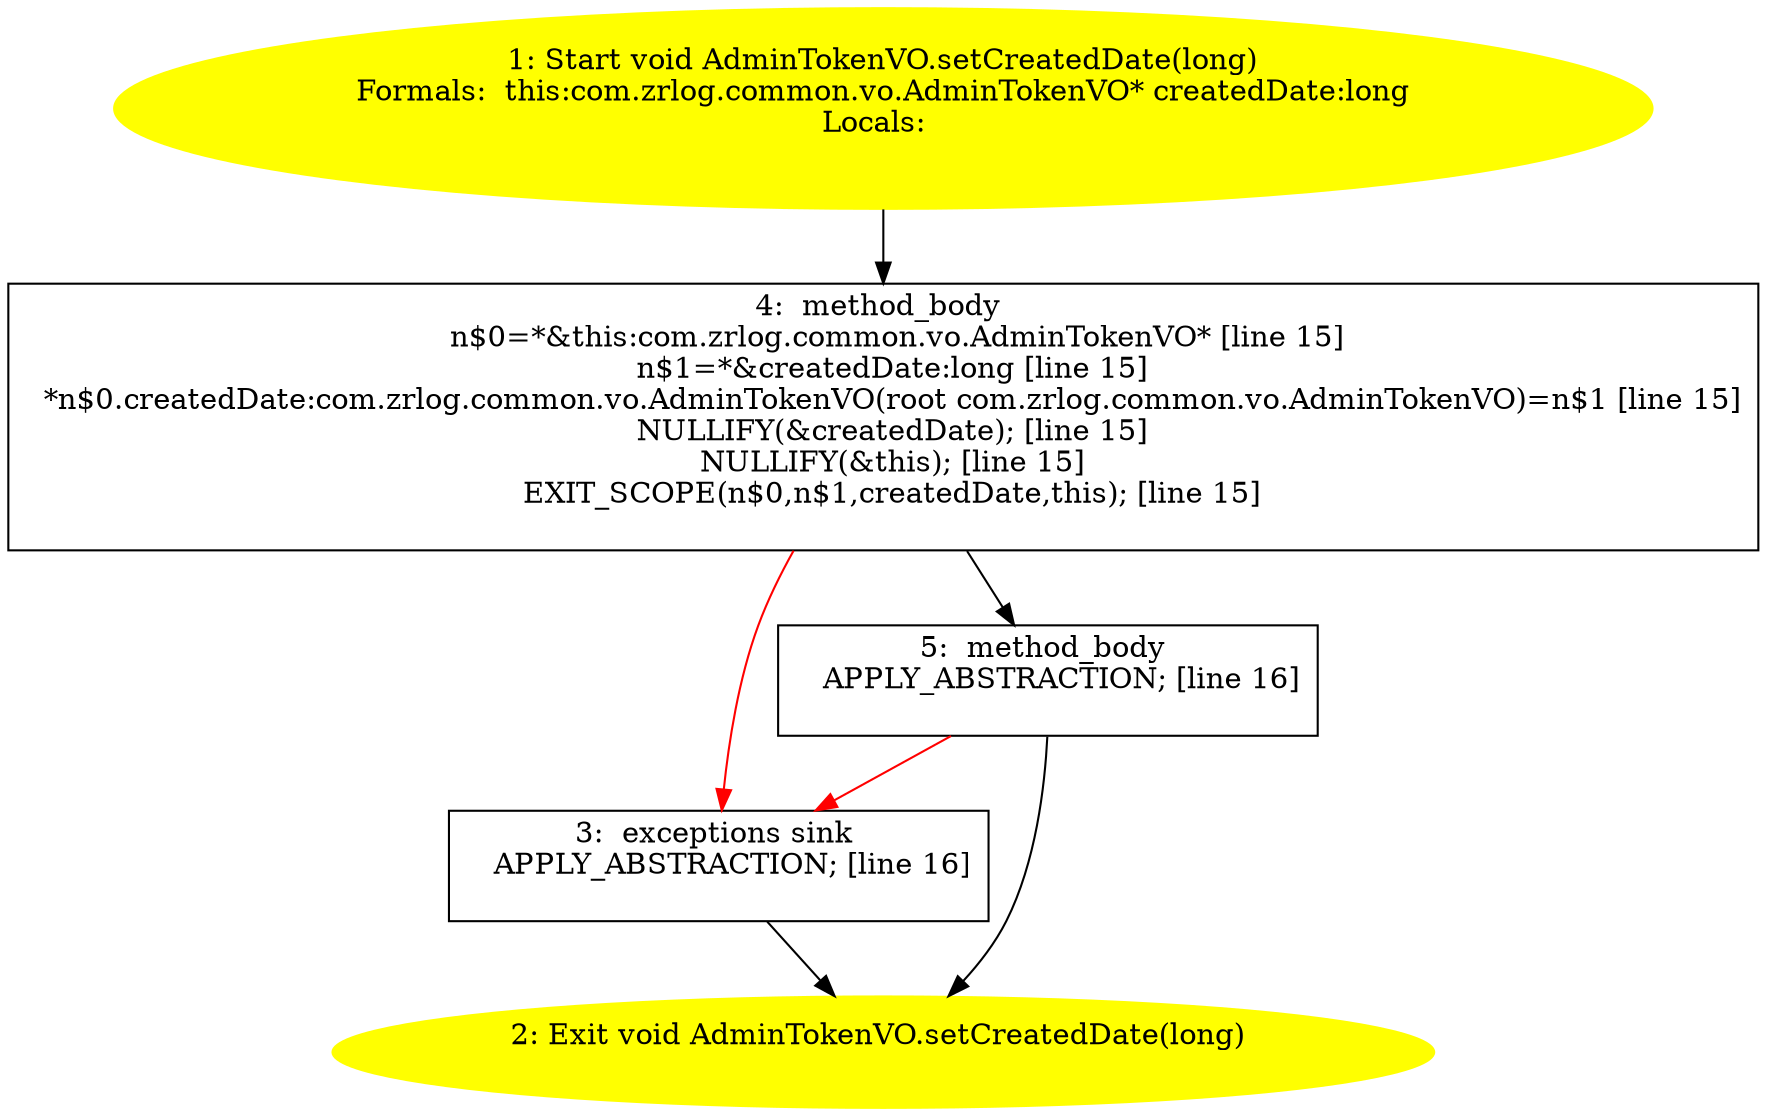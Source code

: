 /* @generated */
digraph cfg {
"com.zrlog.common.vo.AdminTokenVO.setCreatedDate(long):void.7d97a9b72a3e4efcb4f03ba5500ee48e_1" [label="1: Start void AdminTokenVO.setCreatedDate(long)\nFormals:  this:com.zrlog.common.vo.AdminTokenVO* createdDate:long\nLocals:  \n  " color=yellow style=filled]
	

	 "com.zrlog.common.vo.AdminTokenVO.setCreatedDate(long):void.7d97a9b72a3e4efcb4f03ba5500ee48e_1" -> "com.zrlog.common.vo.AdminTokenVO.setCreatedDate(long):void.7d97a9b72a3e4efcb4f03ba5500ee48e_4" ;
"com.zrlog.common.vo.AdminTokenVO.setCreatedDate(long):void.7d97a9b72a3e4efcb4f03ba5500ee48e_2" [label="2: Exit void AdminTokenVO.setCreatedDate(long) \n  " color=yellow style=filled]
	

"com.zrlog.common.vo.AdminTokenVO.setCreatedDate(long):void.7d97a9b72a3e4efcb4f03ba5500ee48e_3" [label="3:  exceptions sink \n   APPLY_ABSTRACTION; [line 16]\n " shape="box"]
	

	 "com.zrlog.common.vo.AdminTokenVO.setCreatedDate(long):void.7d97a9b72a3e4efcb4f03ba5500ee48e_3" -> "com.zrlog.common.vo.AdminTokenVO.setCreatedDate(long):void.7d97a9b72a3e4efcb4f03ba5500ee48e_2" ;
"com.zrlog.common.vo.AdminTokenVO.setCreatedDate(long):void.7d97a9b72a3e4efcb4f03ba5500ee48e_4" [label="4:  method_body \n   n$0=*&this:com.zrlog.common.vo.AdminTokenVO* [line 15]\n  n$1=*&createdDate:long [line 15]\n  *n$0.createdDate:com.zrlog.common.vo.AdminTokenVO(root com.zrlog.common.vo.AdminTokenVO)=n$1 [line 15]\n  NULLIFY(&createdDate); [line 15]\n  NULLIFY(&this); [line 15]\n  EXIT_SCOPE(n$0,n$1,createdDate,this); [line 15]\n " shape="box"]
	

	 "com.zrlog.common.vo.AdminTokenVO.setCreatedDate(long):void.7d97a9b72a3e4efcb4f03ba5500ee48e_4" -> "com.zrlog.common.vo.AdminTokenVO.setCreatedDate(long):void.7d97a9b72a3e4efcb4f03ba5500ee48e_5" ;
	 "com.zrlog.common.vo.AdminTokenVO.setCreatedDate(long):void.7d97a9b72a3e4efcb4f03ba5500ee48e_4" -> "com.zrlog.common.vo.AdminTokenVO.setCreatedDate(long):void.7d97a9b72a3e4efcb4f03ba5500ee48e_3" [color="red" ];
"com.zrlog.common.vo.AdminTokenVO.setCreatedDate(long):void.7d97a9b72a3e4efcb4f03ba5500ee48e_5" [label="5:  method_body \n   APPLY_ABSTRACTION; [line 16]\n " shape="box"]
	

	 "com.zrlog.common.vo.AdminTokenVO.setCreatedDate(long):void.7d97a9b72a3e4efcb4f03ba5500ee48e_5" -> "com.zrlog.common.vo.AdminTokenVO.setCreatedDate(long):void.7d97a9b72a3e4efcb4f03ba5500ee48e_2" ;
	 "com.zrlog.common.vo.AdminTokenVO.setCreatedDate(long):void.7d97a9b72a3e4efcb4f03ba5500ee48e_5" -> "com.zrlog.common.vo.AdminTokenVO.setCreatedDate(long):void.7d97a9b72a3e4efcb4f03ba5500ee48e_3" [color="red" ];
}
